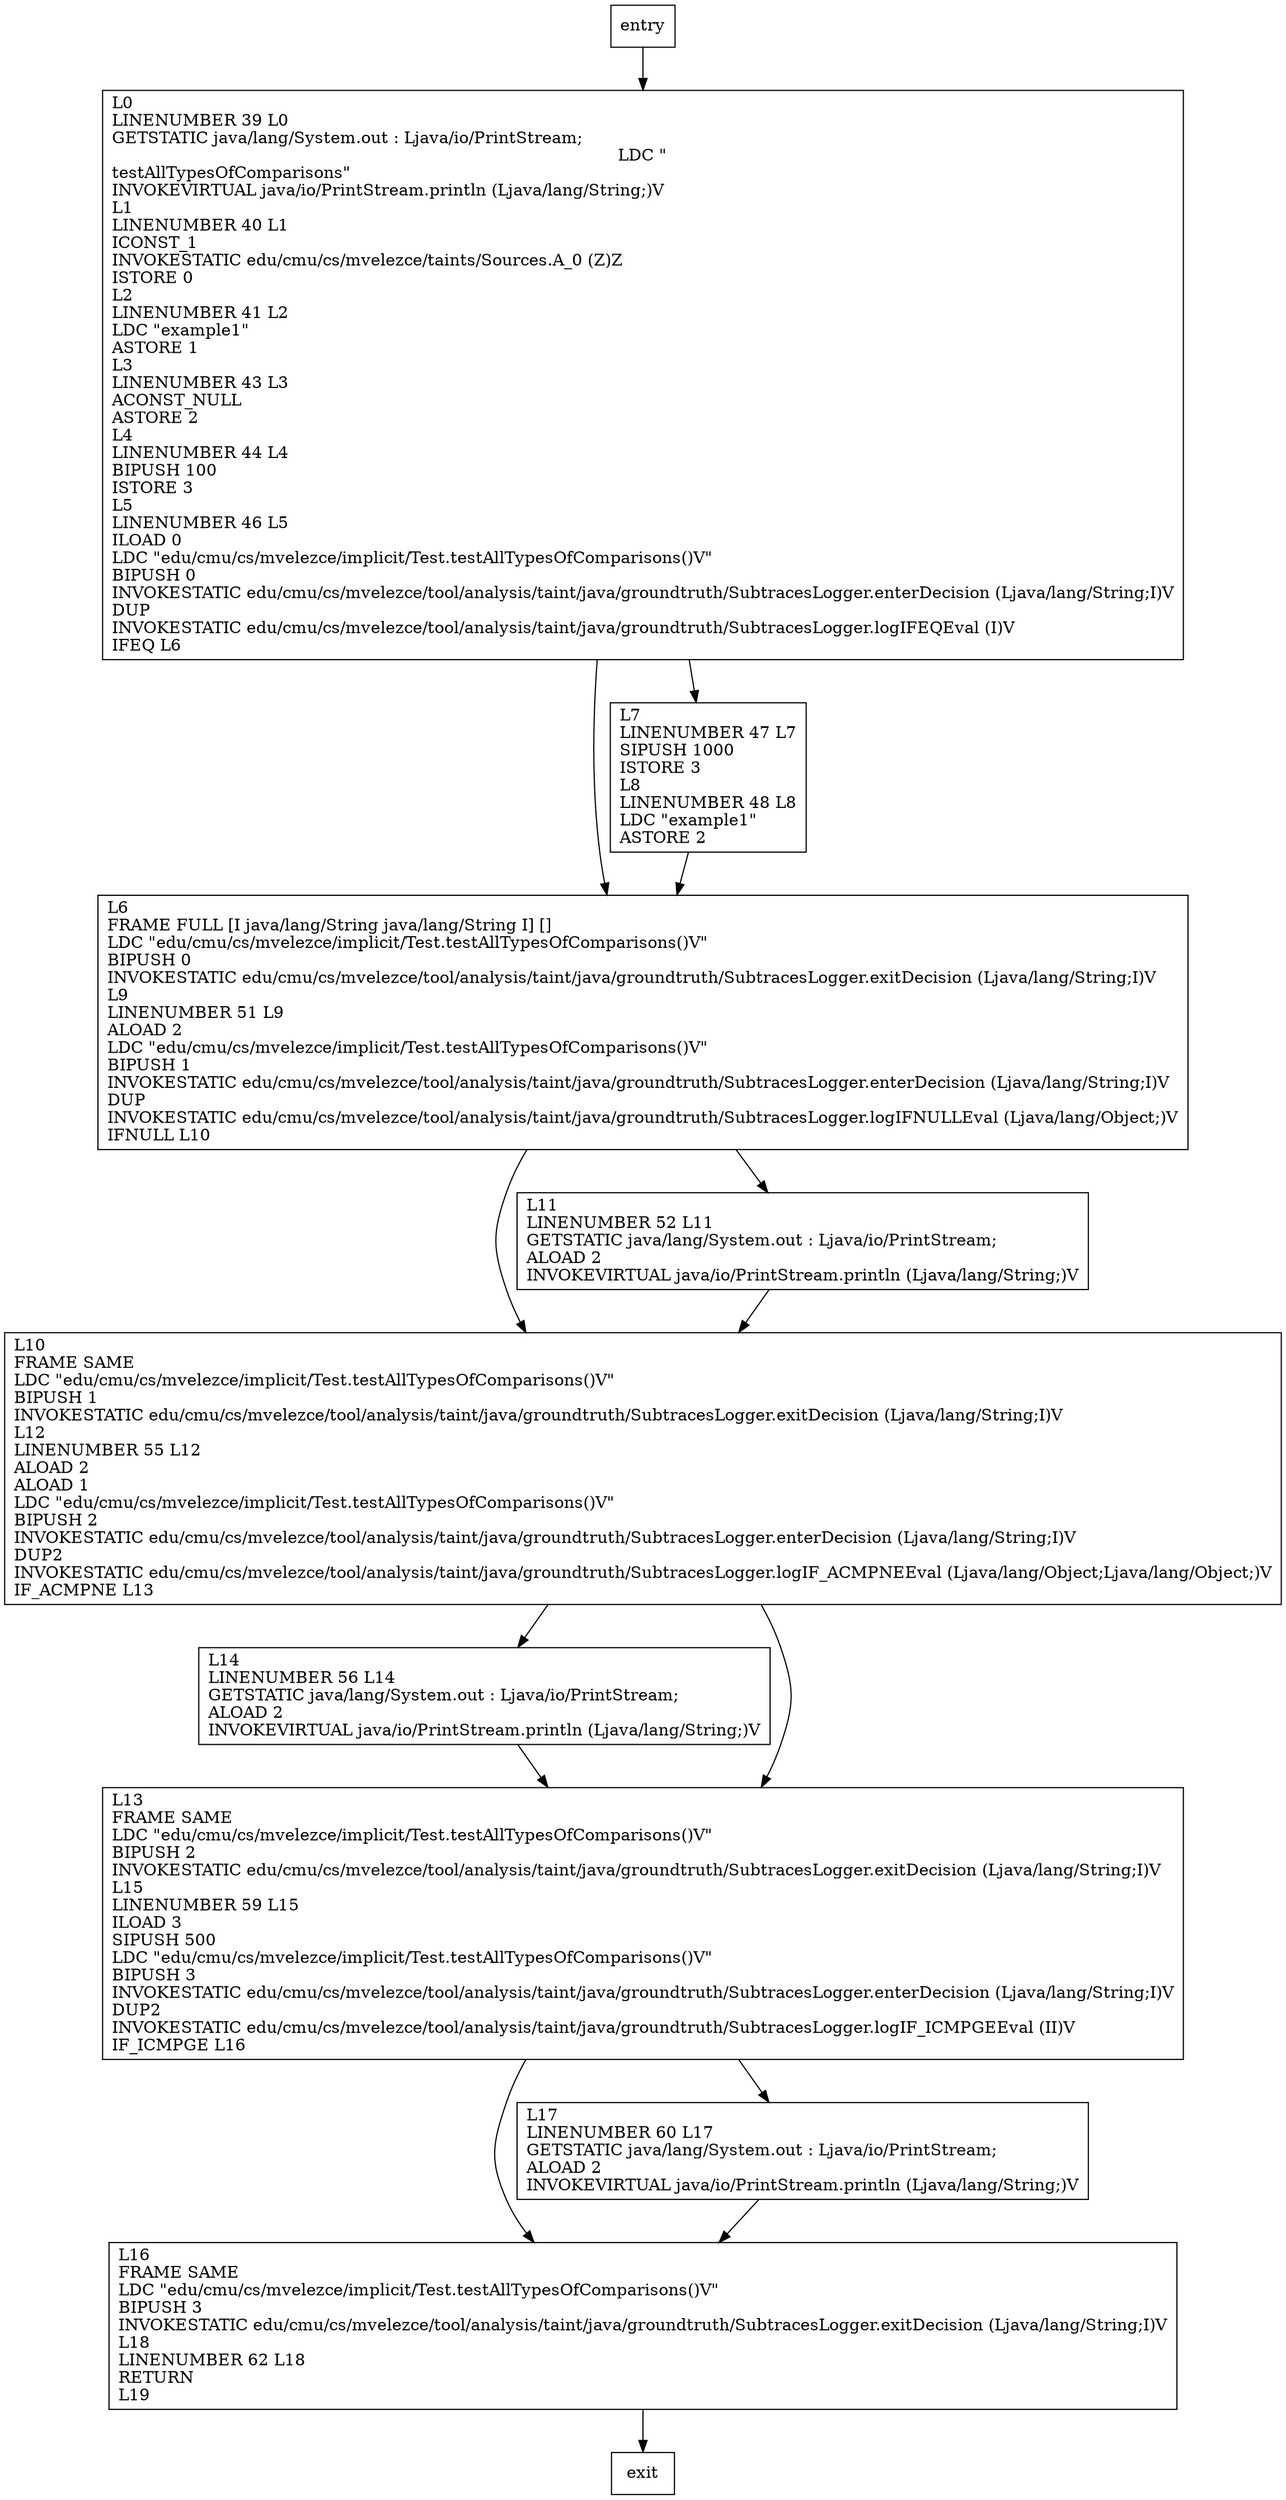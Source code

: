 digraph testAllTypesOfComparisons {
node [shape=record];
1486105126 [label="L6\lFRAME FULL [I java/lang/String java/lang/String I] []\lLDC \"edu/cmu/cs/mvelezce/implicit/Test.testAllTypesOfComparisons()V\"\lBIPUSH 0\lINVOKESTATIC edu/cmu/cs/mvelezce/tool/analysis/taint/java/groundtruth/SubtracesLogger.exitDecision (Ljava/lang/String;I)V\lL9\lLINENUMBER 51 L9\lALOAD 2\lLDC \"edu/cmu/cs/mvelezce/implicit/Test.testAllTypesOfComparisons()V\"\lBIPUSH 1\lINVOKESTATIC edu/cmu/cs/mvelezce/tool/analysis/taint/java/groundtruth/SubtracesLogger.enterDecision (Ljava/lang/String;I)V\lDUP\lINVOKESTATIC edu/cmu/cs/mvelezce/tool/analysis/taint/java/groundtruth/SubtracesLogger.logIFNULLEval (Ljava/lang/Object;)V\lIFNULL L10\l"];
943511000 [label="L14\lLINENUMBER 56 L14\lGETSTATIC java/lang/System.out : Ljava/io/PrintStream;\lALOAD 2\lINVOKEVIRTUAL java/io/PrintStream.println (Ljava/lang/String;)V\l"];
388448716 [label="L10\lFRAME SAME\lLDC \"edu/cmu/cs/mvelezce/implicit/Test.testAllTypesOfComparisons()V\"\lBIPUSH 1\lINVOKESTATIC edu/cmu/cs/mvelezce/tool/analysis/taint/java/groundtruth/SubtracesLogger.exitDecision (Ljava/lang/String;I)V\lL12\lLINENUMBER 55 L12\lALOAD 2\lALOAD 1\lLDC \"edu/cmu/cs/mvelezce/implicit/Test.testAllTypesOfComparisons()V\"\lBIPUSH 2\lINVOKESTATIC edu/cmu/cs/mvelezce/tool/analysis/taint/java/groundtruth/SubtracesLogger.enterDecision (Ljava/lang/String;I)V\lDUP2\lINVOKESTATIC edu/cmu/cs/mvelezce/tool/analysis/taint/java/groundtruth/SubtracesLogger.logIF_ACMPNEEval (Ljava/lang/Object;Ljava/lang/Object;)V\lIF_ACMPNE L13\l"];
356043314 [label="L16\lFRAME SAME\lLDC \"edu/cmu/cs/mvelezce/implicit/Test.testAllTypesOfComparisons()V\"\lBIPUSH 3\lINVOKESTATIC edu/cmu/cs/mvelezce/tool/analysis/taint/java/groundtruth/SubtracesLogger.exitDecision (Ljava/lang/String;I)V\lL18\lLINENUMBER 62 L18\lRETURN\lL19\l"];
448017319 [label="L11\lLINENUMBER 52 L11\lGETSTATIC java/lang/System.out : Ljava/io/PrintStream;\lALOAD 2\lINVOKEVIRTUAL java/io/PrintStream.println (Ljava/lang/String;)V\l"];
1098912468 [label="L13\lFRAME SAME\lLDC \"edu/cmu/cs/mvelezce/implicit/Test.testAllTypesOfComparisons()V\"\lBIPUSH 2\lINVOKESTATIC edu/cmu/cs/mvelezce/tool/analysis/taint/java/groundtruth/SubtracesLogger.exitDecision (Ljava/lang/String;I)V\lL15\lLINENUMBER 59 L15\lILOAD 3\lSIPUSH 500\lLDC \"edu/cmu/cs/mvelezce/implicit/Test.testAllTypesOfComparisons()V\"\lBIPUSH 3\lINVOKESTATIC edu/cmu/cs/mvelezce/tool/analysis/taint/java/groundtruth/SubtracesLogger.enterDecision (Ljava/lang/String;I)V\lDUP2\lINVOKESTATIC edu/cmu/cs/mvelezce/tool/analysis/taint/java/groundtruth/SubtracesLogger.logIF_ICMPGEEval (II)V\lIF_ICMPGE L16\l"];
1655563873 [label="L0\lLINENUMBER 39 L0\lGETSTATIC java/lang/System.out : Ljava/io/PrintStream;\lLDC \"\ntestAllTypesOfComparisons\"\lINVOKEVIRTUAL java/io/PrintStream.println (Ljava/lang/String;)V\lL1\lLINENUMBER 40 L1\lICONST_1\lINVOKESTATIC edu/cmu/cs/mvelezce/taints/Sources.A_0 (Z)Z\lISTORE 0\lL2\lLINENUMBER 41 L2\lLDC \"example1\"\lASTORE 1\lL3\lLINENUMBER 43 L3\lACONST_NULL\lASTORE 2\lL4\lLINENUMBER 44 L4\lBIPUSH 100\lISTORE 3\lL5\lLINENUMBER 46 L5\lILOAD 0\lLDC \"edu/cmu/cs/mvelezce/implicit/Test.testAllTypesOfComparisons()V\"\lBIPUSH 0\lINVOKESTATIC edu/cmu/cs/mvelezce/tool/analysis/taint/java/groundtruth/SubtracesLogger.enterDecision (Ljava/lang/String;I)V\lDUP\lINVOKESTATIC edu/cmu/cs/mvelezce/tool/analysis/taint/java/groundtruth/SubtracesLogger.logIFEQEval (I)V\lIFEQ L6\l"];
1602260456 [label="L7\lLINENUMBER 47 L7\lSIPUSH 1000\lISTORE 3\lL8\lLINENUMBER 48 L8\lLDC \"example1\"\lASTORE 2\l"];
782957113 [label="L17\lLINENUMBER 60 L17\lGETSTATIC java/lang/System.out : Ljava/io/PrintStream;\lALOAD 2\lINVOKEVIRTUAL java/io/PrintStream.println (Ljava/lang/String;)V\l"];
entry;
exit;
entry -> 1655563873;
1486105126 -> 388448716;
1486105126 -> 448017319;
943511000 -> 1098912468;
388448716 -> 943511000;
388448716 -> 1098912468;
356043314 -> exit;
448017319 -> 388448716;
1098912468 -> 356043314;
1098912468 -> 782957113;
1655563873 -> 1486105126;
1655563873 -> 1602260456;
1602260456 -> 1486105126;
782957113 -> 356043314;
}
